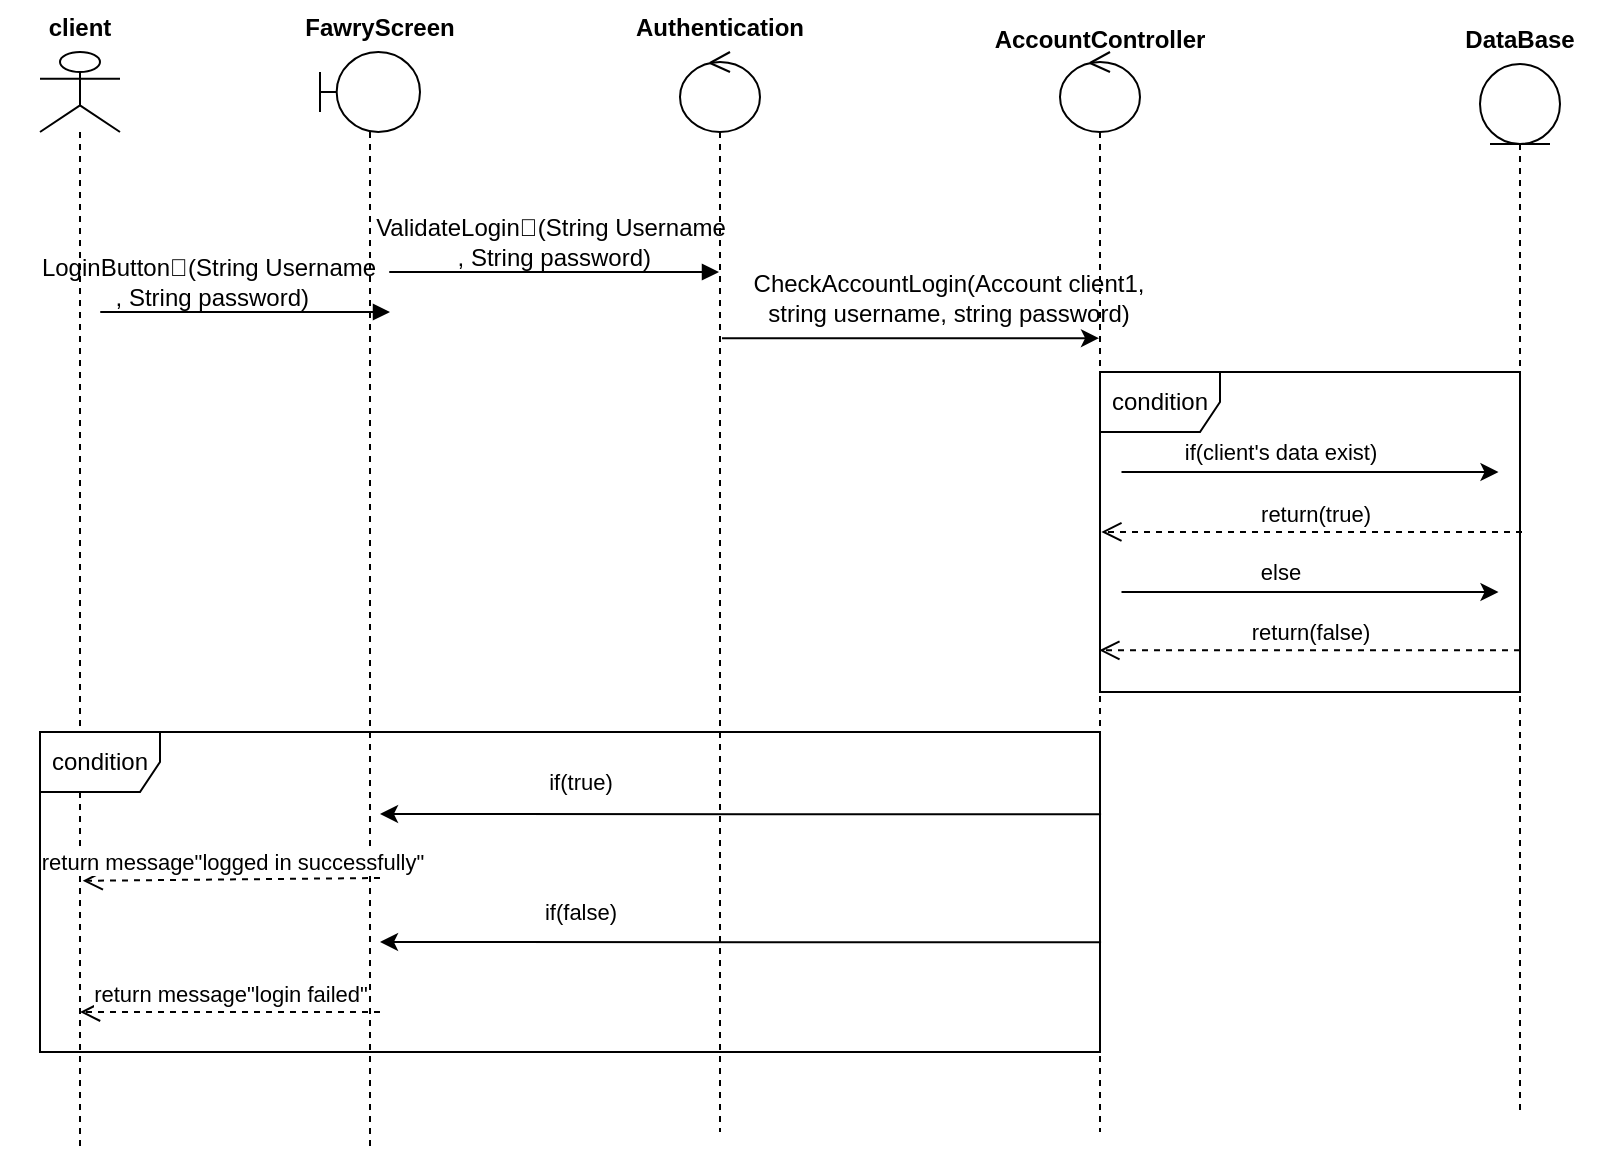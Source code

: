<mxfile version="16.5.1" type="device"><diagram id="kgpKYQtTHZ0yAKxKKP6v" name="Page-1"><mxGraphModel dx="1958" dy="553" grid="1" gridSize="10" guides="1" tooltips="1" connect="1" arrows="1" fold="1" page="1" pageScale="1" pageWidth="850" pageHeight="1100" math="0" shadow="0"><root><mxCell id="0"/><mxCell id="1" parent="0"/><mxCell id="voy5HgjTP87YsNeDRMVe-30" value="" style="endArrow=classic;html=1;rounded=0;exitX=1.1;exitY=0.263;exitDx=0;exitDy=0;exitPerimeter=0;" parent="1" edge="1"><mxGeometry width="50" height="50" relative="1" as="geometry"><mxPoint x="351" y="223.08" as="sourcePoint"/><mxPoint x="539.5" y="223.08" as="targetPoint"/></mxGeometry></mxCell><mxCell id="voy5HgjTP87YsNeDRMVe-31" value="CheckAccountLogin(Account client1,&lt;br&gt;string username, string password)" style="text;html=1;align=center;verticalAlign=middle;resizable=0;points=[];autosize=1;strokeColor=none;fillColor=none;" parent="1" vertex="1"><mxGeometry x="359" y="188" width="210" height="30" as="geometry"/></mxCell><mxCell id="voy5HgjTP87YsNeDRMVe-33" value="" style="verticalAlign=bottom;endArrow=block;shadow=0;strokeWidth=1;" parent="1" edge="1"><mxGeometry relative="1" as="geometry"><mxPoint x="280" y="190" as="sourcePoint"/><mxPoint x="349.5" y="190" as="targetPoint"/><Array as="points"><mxPoint x="180" y="190"/></Array></mxGeometry></mxCell><mxCell id="voy5HgjTP87YsNeDRMVe-25" value="ValidateLogin(ٍString Username&lt;br&gt;&amp;nbsp;, String password)" style="text;html=1;align=center;verticalAlign=middle;resizable=0;points=[];autosize=1;strokeColor=none;fillColor=none;" parent="1" vertex="1"><mxGeometry x="175" y="160" width="180" height="30" as="geometry"/></mxCell><mxCell id="voy5HgjTP87YsNeDRMVe-18" value="LoginButton(ٍString Username&lt;br&gt;&amp;nbsp;, String password)" style="text;html=1;align=center;verticalAlign=middle;resizable=0;points=[];autosize=1;strokeColor=none;fillColor=none;" parent="1" vertex="1"><mxGeometry x="9" y="180" width="170" height="30" as="geometry"/></mxCell><mxCell id="voy5HgjTP87YsNeDRMVe-34" value="" style="verticalAlign=bottom;endArrow=block;shadow=0;strokeWidth=1;" parent="1" edge="1"><mxGeometry relative="1" as="geometry"><mxPoint x="130.5" y="210" as="sourcePoint"/><mxPoint x="185" y="210" as="targetPoint"/><Array as="points"><mxPoint x="35.5" y="210"/><mxPoint x="115.5" y="210"/></Array></mxGeometry></mxCell><mxCell id="E72-SlWIWdMfVYz1DR9e-1" value="" style="shape=umlLifeline;participant=umlActor;perimeter=lifelinePerimeter;whiteSpace=wrap;html=1;container=1;collapsible=0;recursiveResize=0;verticalAlign=top;spacingTop=36;outlineConnect=0;" parent="1" vertex="1"><mxGeometry x="10" y="80" width="40" height="550" as="geometry"/></mxCell><mxCell id="E72-SlWIWdMfVYz1DR9e-2" value="client" style="text;align=center;fontStyle=1;verticalAlign=middle;spacingLeft=3;spacingRight=3;strokeColor=none;rotatable=0;points=[[0,0.5],[1,0.5]];portConstraint=eastwest;" parent="1" vertex="1"><mxGeometry x="-10" y="54" width="80" height="26" as="geometry"/></mxCell><mxCell id="E72-SlWIWdMfVYz1DR9e-3" value="" style="shape=umlLifeline;participant=umlBoundary;perimeter=lifelinePerimeter;whiteSpace=wrap;html=1;container=1;collapsible=0;recursiveResize=0;verticalAlign=top;spacingTop=36;outlineConnect=0;" parent="1" vertex="1"><mxGeometry x="150" y="80" width="50" height="550" as="geometry"/></mxCell><mxCell id="E72-SlWIWdMfVYz1DR9e-4" value="" style="shape=umlLifeline;participant=umlControl;perimeter=lifelinePerimeter;whiteSpace=wrap;html=1;container=1;collapsible=0;recursiveResize=0;verticalAlign=top;spacingTop=36;outlineConnect=0;" parent="1" vertex="1"><mxGeometry x="330" y="80" width="40" height="540" as="geometry"/></mxCell><mxCell id="E72-SlWIWdMfVYz1DR9e-5" value="" style="shape=umlLifeline;participant=umlEntity;perimeter=lifelinePerimeter;whiteSpace=wrap;html=1;container=1;collapsible=0;recursiveResize=0;verticalAlign=top;spacingTop=36;outlineConnect=0;" parent="1" vertex="1"><mxGeometry x="730" y="86" width="40" height="524" as="geometry"/></mxCell><mxCell id="E72-SlWIWdMfVYz1DR9e-6" value="" style="shape=umlLifeline;participant=umlControl;perimeter=lifelinePerimeter;whiteSpace=wrap;html=1;container=1;collapsible=0;recursiveResize=0;verticalAlign=top;spacingTop=36;outlineConnect=0;" parent="1" vertex="1"><mxGeometry x="520" y="80" width="40" height="540" as="geometry"/></mxCell><mxCell id="E72-SlWIWdMfVYz1DR9e-7" value="Authentication" style="text;align=center;fontStyle=1;verticalAlign=middle;spacingLeft=3;spacingRight=3;strokeColor=none;rotatable=0;points=[[0,0.5],[1,0.5]];portConstraint=eastwest;" parent="1" vertex="1"><mxGeometry x="310" y="54" width="80" height="26" as="geometry"/></mxCell><mxCell id="E72-SlWIWdMfVYz1DR9e-8" value="FawryScreen" style="text;align=center;fontStyle=1;verticalAlign=middle;spacingLeft=3;spacingRight=3;strokeColor=none;rotatable=0;points=[[0,0.5],[1,0.5]];portConstraint=eastwest;" parent="1" vertex="1"><mxGeometry x="140" y="54" width="80" height="26" as="geometry"/></mxCell><mxCell id="E72-SlWIWdMfVYz1DR9e-9" value="AccountController" style="text;align=center;fontStyle=1;verticalAlign=middle;spacingLeft=3;spacingRight=3;strokeColor=none;rotatable=0;points=[[0,0.5],[1,0.5]];portConstraint=eastwest;" parent="1" vertex="1"><mxGeometry x="500" y="60" width="80" height="26" as="geometry"/></mxCell><mxCell id="E72-SlWIWdMfVYz1DR9e-10" value="DataBase" style="text;align=center;fontStyle=1;verticalAlign=middle;spacingLeft=3;spacingRight=3;strokeColor=none;rotatable=0;points=[[0,0.5],[1,0.5]];portConstraint=eastwest;" parent="1" vertex="1"><mxGeometry x="710" y="60" width="80" height="26" as="geometry"/></mxCell><mxCell id="E72-SlWIWdMfVYz1DR9e-11" value="condition" style="shape=umlFrame;whiteSpace=wrap;html=1;" parent="1" vertex="1"><mxGeometry x="540" y="240" width="210" height="160" as="geometry"/></mxCell><mxCell id="E72-SlWIWdMfVYz1DR9e-14" value="if(client's data exist)" style="endArrow=classic;html=1;rounded=0;exitX=1.1;exitY=0.263;exitDx=0;exitDy=0;exitPerimeter=0;" parent="1" edge="1"><mxGeometry x="-0.159" y="10" width="50" height="50" relative="1" as="geometry"><mxPoint x="550.75" y="290.0" as="sourcePoint"/><mxPoint x="739.25" y="290.0" as="targetPoint"/><mxPoint as="offset"/></mxGeometry></mxCell><mxCell id="E72-SlWIWdMfVYz1DR9e-15" value="&amp;nbsp;return(true)" style="html=1;verticalAlign=bottom;endArrow=open;dashed=1;endSize=8;rounded=0;exitX=1;exitY=0.727;exitDx=0;exitDy=0;exitPerimeter=0;" parent="1" edge="1"><mxGeometry relative="1" as="geometry"><mxPoint x="751" y="319.97" as="sourcePoint"/><mxPoint x="540.667" y="319.97" as="targetPoint"/></mxGeometry></mxCell><mxCell id="E72-SlWIWdMfVYz1DR9e-16" value="else" style="endArrow=classic;html=1;rounded=0;exitX=1.1;exitY=0.263;exitDx=0;exitDy=0;exitPerimeter=0;" parent="1" edge="1"><mxGeometry x="-0.159" y="10" width="50" height="50" relative="1" as="geometry"><mxPoint x="550.75" y="350" as="sourcePoint"/><mxPoint x="739.25" y="350" as="targetPoint"/><mxPoint as="offset"/></mxGeometry></mxCell><mxCell id="E72-SlWIWdMfVYz1DR9e-17" value="return(false)" style="html=1;verticalAlign=bottom;endArrow=open;dashed=1;endSize=8;rounded=0;exitX=1;exitY=0.727;exitDx=0;exitDy=0;exitPerimeter=0;" parent="1" edge="1"><mxGeometry relative="1" as="geometry"><mxPoint x="750" y="379.17" as="sourcePoint"/><mxPoint x="539.667" y="379.17" as="targetPoint"/></mxGeometry></mxCell><mxCell id="E72-SlWIWdMfVYz1DR9e-18" value="condition" style="shape=umlFrame;whiteSpace=wrap;html=1;" parent="1" vertex="1"><mxGeometry x="10" y="420" width="530" height="160" as="geometry"/></mxCell><mxCell id="E72-SlWIWdMfVYz1DR9e-19" value="if(true)" style="endArrow=classic;html=1;rounded=0;exitX=1.001;exitY=0.357;exitDx=0;exitDy=0;exitPerimeter=0;" parent="1" edge="1"><mxGeometry x="0.445" y="-16" width="50" height="50" relative="1" as="geometry"><mxPoint x="540.53" y="461.12" as="sourcePoint"/><mxPoint x="180" y="461" as="targetPoint"/><mxPoint as="offset"/></mxGeometry></mxCell><mxCell id="E72-SlWIWdMfVYz1DR9e-21" value="return message&quot;logged in successfully&quot;" style="html=1;verticalAlign=bottom;endArrow=open;dashed=1;endSize=8;rounded=0;entryX=0.001;entryY=0.54;entryDx=0;entryDy=0;entryPerimeter=0;" parent="1" edge="1"><mxGeometry relative="1" as="geometry"><mxPoint x="180" y="493" as="sourcePoint"/><mxPoint x="31.35" y="494.4" as="targetPoint"/></mxGeometry></mxCell><mxCell id="E72-SlWIWdMfVYz1DR9e-22" value="return message&quot;login failed&quot;" style="html=1;verticalAlign=bottom;endArrow=open;dashed=1;endSize=8;rounded=0;" parent="1" edge="1"><mxGeometry relative="1" as="geometry"><mxPoint x="180" y="560" as="sourcePoint"/><mxPoint x="30" y="560" as="targetPoint"/></mxGeometry></mxCell><mxCell id="E72-SlWIWdMfVYz1DR9e-23" value="if(false)" style="endArrow=classic;html=1;rounded=0;exitX=1.001;exitY=0.357;exitDx=0;exitDy=0;exitPerimeter=0;" parent="1" edge="1"><mxGeometry x="0.445" y="-15" width="50" height="50" relative="1" as="geometry"><mxPoint x="540.53" y="525.12" as="sourcePoint"/><mxPoint x="180" y="525" as="targetPoint"/><mxPoint as="offset"/></mxGeometry></mxCell></root></mxGraphModel></diagram></mxfile>